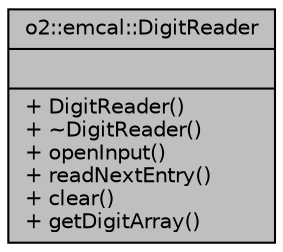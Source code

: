 digraph "o2::emcal::DigitReader"
{
 // INTERACTIVE_SVG=YES
  bgcolor="transparent";
  edge [fontname="Helvetica",fontsize="10",labelfontname="Helvetica",labelfontsize="10"];
  node [fontname="Helvetica",fontsize="10",shape=record];
  Node1 [label="{o2::emcal::DigitReader\n||+ DigitReader()\l+ ~DigitReader()\l+ openInput()\l+ readNextEntry()\l+ clear()\l+ getDigitArray()\l}",height=0.2,width=0.4,color="black", fillcolor="grey75", style="filled", fontcolor="black"];
}
